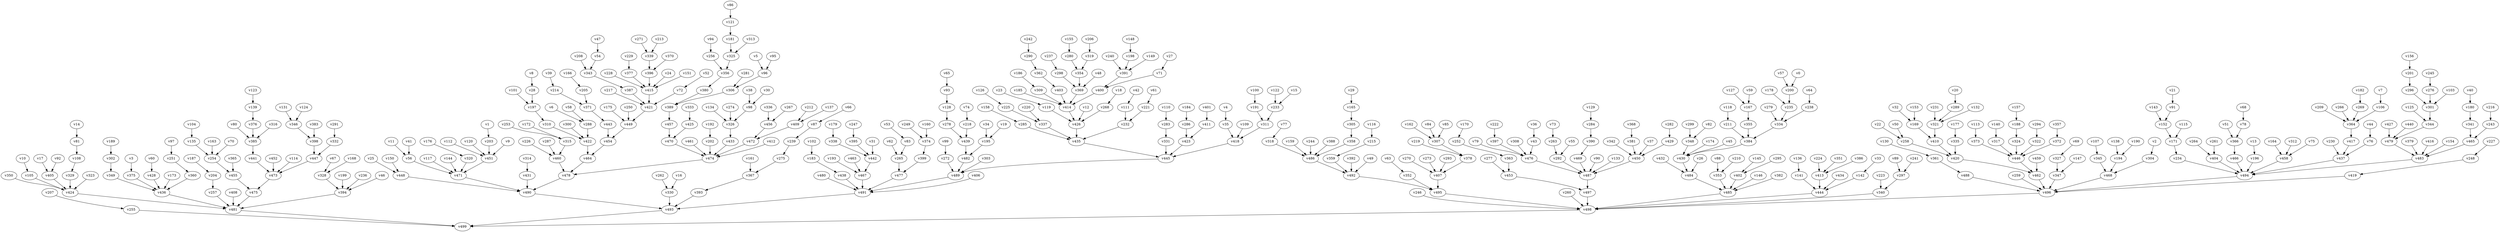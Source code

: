digraph G {
	"v0"->"v200"
	"v1"->"v203"
	"v2"->"v304"
	"v3"->"v375"
	"v4"->"v35"
	"v5"->"v96"
	"v6"->"v288"
	"v7"->"v106"
	"v8"->"v28"
	"v9"->"v451"
	"v10"->"v105"
	"v11"->"v56"
	"v12"->"v426"
	"v13"->"v196"
	"v14"->"v81"
	"v15"->"v233"
	"v16"->"v330"
	"v17"->"v405"
	"v18"->"v268"
	"v19"->"v195"
	"v20"->"v289"
	"v21"->"v91"
	"v22"->"v258"
	"v23"->"v119"
	"v24"->"v415"
	"v25"->"v448"
	"v26"->"v484"
	"v27"->"v71"
	"v28"->"v197"
	"v29"->"v165"
	"v30"->"v98"
	"v31"->"v442"
	"v32"->"v169"
	"v33"->"v142"
	"v34"->"v195"
	"v35"->"v418"
	"v36"->"v43"
	"v37"->"v450"
	"v38"->"v98"
	"v39"->"v214"
	"v40"->"v180"
	"v41"->"v56"
	"v42"->"v111"
	"v43"->"v476"
	"v44"->"v76"
	"v45"->"v430"
	"v46"->"v394"
	"v47"->"v54"
	"v48"->"v369"
	"v49"->"v492"
	"v50"->"v258"
	"v51"->"v366"
	"v52"->"v72"
	"v53"->"v83"
	"v54"->"v343"
	"v55"->"v292"
	"v56"->"v471"
	"v57"->"v200"
	"v58"->"v288"
	"v59"->"v167"
	"v60"->"v428"
	"v61"->"v221"
	"v62"->"v265"
	"v63"->"v352"
	"v64"->"v238"
	"v65"->"v93"
	"v66"->"v87"
	"v67"->"v328"
	"v68"->"v78"
	"v69"->"v327"
	"v70"->"v254"
	"v71"->"v400"
	"v72"->"v421"
	"v73"->"v263"
	"v74"->"v218"
	"v75"->"v458"
	"v76"->"v437"
	"v77"->"v318"
	"v78"->"v366"
	"v79"->"v476"
	"v80"->"v385"
	"v81"->"v108"
	"v82"->"v348"
	"v83"->"v265"
	"v84"->"v307"
	"v85"->"v307"
	"v86"->"v121"
	"v87"->"v239"
	"v88"->"v353"
	"v89"->"v297"
	"v90"->"v487"
	"v91"->"v152"
	"v92"->"v405"
	"v93"->"v128"
	"v94"->"v256"
	"v95"->"v96"
	"v96"->"v306"
	"v97"->"v251"
	"v98"->"v326"
	"v99"->"v272"
	"v100"->"v191"
	"v101"->"v197"
	"v102"->"v183"
	"v103"->"v301"
	"v104"->"v135"
	"v105"->"v424"
	"v106"->"v364"
	"v107"->"v345"
	"v108"->"v329"
	"v109"->"v418"
	"v110"->"v283"
	"v111"->"v232"
	"v112"->"v451"
	"v113"->"v373"
	"v114"->"v473"
	"v115"->"v171"
	"v116"->"v215"
	"v117"->"v471"
	"v118"->"v211"
	"v119"->"v426"
	"v120"->"v451"
	"v121"->"v181"
	"v122"->"v233"
	"v123"->"v139"
	"v124"->"v346"
	"v125"->"v344"
	"v126"->"v225"
	"v127"->"v167"
	"v128"->"v278"
	"v129"->"v284"
	"v130"->"v361"
	"v131"->"v346"
	"v132"->"v321"
	"v133"->"v487"
	"v134"->"v326"
	"v135"->"v254"
	"v136"->"v141"
	"v137"->"v409"
	"v138"->"v194"
	"v139"->"v376"
	"v140"->"v317"
	"v141"->"v444"
	"v142"->"v444"
	"v143"->"v152"
	"v144"->"v471"
	"v145"->"v402"
	"v146"->"v485"
	"v147"->"v347"
	"v148"->"v198"
	"v149"->"v391"
	"v150"->"v448"
	"v151"->"v415"
	"v152"->"v171"
	"v153"->"v169"
	"v154"->"v483"
	"v155"->"v280"
	"v156"->"v201"
	"v157"->"v188"
	"v158"->"v285"
	"v159"->"v486"
	"v160"->"v374"
	"v161"->"v367"
	"v162"->"v307"
	"v163"->"v254"
	"v164"->"v458"
	"v165"->"v305"
	"v166"->"v205"
	"v167"->"v355"
	"v168"->"v328"
	"v169"->"v410"
	"v170"->"v252"
	"v171"->"v234"
	"v172"->"v315"
	"v173"->"v436"
	"v174"->"v430"
	"v175"->"v449"
	"v176"->"v320"
	"v177"->"v335"
	"v178"->"v235"
	"v179"->"v338"
	"v180"->"v341"
	"v181"->"v325"
	"v182"->"v269"
	"v183"->"v438"
	"v184"->"v286"
	"v185"->"v414"
	"v186"->"v309"
	"v187"->"v204"
	"v188"->"v324"
	"v189"->"v302"
	"v190"->"v194"
	"v191"->"v311"
	"v192"->"v202"
	"v193"->"v467"
	"v194"->"v468"
	"v195"->"v482"
	"v196"->"v494"
	"v197"->"v310"
	"v198"->"v391"
	"v199"->"v394"
	"v200"->"v235"
	"v201"->"v296"
	"v202"->"v474"
	"v203"->"v451"
	"v204"->"v257"
	"v205"->"v371"
	"v206"->"v319"
	"v207"->"v255"
	"v208"->"v343"
	"v209"->"v364"
	"v210"->"v353"
	"v211"->"v384"
	"v212"->"v409"
	"v213"->"v339"
	"v214"->"v371"
	"v215"->"v359"
	"v216"->"v243"
	"v217"->"v421"
	"v218"->"v439"
	"v219"->"v378"
	"v220"->"v337"
	"v221"->"v232"
	"v222"->"v397"
	"v223"->"v340"
	"v224"->"v413"
	"v225"->"v337"
	"v226"->"v460"
	"v227"->"v248"
	"v228"->"v415"
	"v229"->"v377"
	"v230"->"v437"
	"v231"->"v321"
	"v232"->"v435"
	"v233"->"v311"
	"v234"->"v494"
	"v235"->"v334"
	"v236"->"v394"
	"v237"->"v298"
	"v238"->"v334"
	"v239"->"v275"
	"v240"->"v391"
	"v241"->"v297"
	"v242"->"v290"
	"v243"->"v465"
	"v244"->"v486"
	"v245"->"v276"
	"v246"->"v498"
	"v247"->"v395"
	"v248"->"v419"
	"v249"->"v374"
	"v250"->"v449"
	"v251"->"v360"
	"v252"->"v363"
	"v253"->"v315"
	"v254"->"v455"
	"v255"->"v499"
	"v256"->"v356"
	"v257"->"v481"
	"v258"->"v420"
	"v259"->"v496"
	"v260"->"v498"
	"v261"->"v404"
	"v262"->"v330"
	"v263"->"v292"
	"v264"->"v404"
	"v265"->"v477"
	"v266"->"v364"
	"v267"->"v456"
	"v268"->"v426"
	"v269"->"v364"
	"v270"->"v407"
	"v271"->"v339"
	"v272"->"v489"
	"v273"->"v407"
	"v274"->"v326"
	"v275"->"v367"
	"v276"->"v301"
	"v277"->"v453"
	"v278"->"v439"
	"v279"->"v334"
	"v280"->"v354"
	"v281"->"v306"
	"v282"->"v429"
	"v283"->"v331"
	"v284"->"v390"
	"v285"->"v435"
	"v286"->"v423"
	"v287"->"v460"
	"v288"->"v422"
	"v289"->"v321"
	"v290"->"v362"
	"v291"->"v332"
	"v292"->"v487"
	"v293"->"v407"
	"v294"->"v322"
	"v295"->"v402"
	"v296"->"v301"
	"v297"->"v340"
	"v298"->"v369"
	"v299"->"v348"
	"v300"->"v422"
	"v301"->"v344"
	"v302"->"v349"
	"v303"->"v489"
	"v304"->"v468"
	"v305"->"v358"
	"v306"->"v389"
	"v307"->"v378"
	"v308"->"v476"
	"v309"->"v414"
	"v310"->"v422"
	"v311"->"v418"
	"v312"->"v458"
	"v313"->"v325"
	"v314"->"v431"
	"v315"->"v460"
	"v316"->"v385"
	"v317"->"v446"
	"v318"->"v486"
	"v319"->"v354"
	"v320"->"v471"
	"v321"->"v410"
	"v322"->"v446"
	"v323"->"v424"
	"v324"->"v446"
	"v325"->"v356"
	"v326"->"v433"
	"v327"->"v347"
	"v328"->"v394"
	"v329"->"v424"
	"v330"->"v493"
	"v331"->"v445"
	"v332"->"v447"
	"v333"->"v425"
	"v334"->"v384"
	"v335"->"v420"
	"v336"->"v456"
	"v337"->"v435"
	"v338"->"v442"
	"v339"->"v396"
	"v340"->"v498"
	"v341"->"v465"
	"v342"->"v450"
	"v343"->"v387"
	"v344"->"v479"
	"v345"->"v468"
	"v346"->"v398"
	"v347"->"v496"
	"v348"->"v430"
	"v349"->"v436"
	"v350"->"v424"
	"v351"->"v413"
	"v352"->"v495"
	"v353"->"v485"
	"v354"->"v369"
	"v355"->"v384"
	"v356"->"v380"
	"v357"->"v372"
	"v358"->"v486"
	"v359"->"v492"
	"v360"->"v436"
	"v361"->"v488"
	"v362"->"v403"
	"v363"->"v453"
	"v364"->"v417"
	"v365"->"v455"
	"v366"->"v466"
	"v367"->"v393"
	"v368"->"v381"
	"v369"->"v414"
	"v370"->"v396"
	"v371"->"v443"
	"v372"->"v446"
	"v373"->"v446"
	"v374"->"v399"
	"v375"->"v436"
	"v376"->"v385"
	"v377"->"v415"
	"v378"->"v407"
	"v379"->"v483"
	"v380"->"v389"
	"v381"->"v450"
	"v382"->"v485"
	"v383"->"v398"
	"v384"->"v430"
	"v385"->"v441"
	"v386"->"v413"
	"v387"->"v421"
	"v388"->"v486"
	"v389"->"v457"
	"v390"->"v469"
	"v391"->"v400"
	"v392"->"v492"
	"v393"->"v493"
	"v394"->"v481"
	"v395"->"v442"
	"v396"->"v415"
	"v397"->"v476"
	"v398"->"v447"
	"v399"->"v477"
	"v400"->"v414"
	"v401"->"v411"
	"v402"->"v485"
	"v403"->"v414"
	"v404"->"v494"
	"v405"->"v424"
	"v406"->"v491"
	"v407"->"v495"
	"v408"->"v481"
	"v409"->"v472"
	"v410"->"v420"
	"v411"->"v423"
	"v412"->"v474"
	"v413"->"v444"
	"v414"->"v426"
	"v415"->"v421"
	"v416"->"v483"
	"v417"->"v437"
	"v418"->"v445"
	"v419"->"v496"
	"v420"->"v462"
	"v421"->"v449"
	"v422"->"v464"
	"v423"->"v445"
	"v424"->"v481"
	"v425"->"v470"
	"v426"->"v435"
	"v427"->"v479"
	"v428"->"v436"
	"v429"->"v450"
	"v430"->"v484"
	"v431"->"v490"
	"v432"->"v484"
	"v433"->"v474"
	"v434"->"v444"
	"v435"->"v445"
	"v436"->"v481"
	"v437"->"v494"
	"v438"->"v491"
	"v439"->"v482"
	"v440"->"v479"
	"v441"->"v473"
	"v442"->"v467"
	"v443"->"v454"
	"v444"->"v498"
	"v445"->"v489"
	"v446"->"v462"
	"v447"->"v473"
	"v448"->"v490"
	"v449"->"v454"
	"v450"->"v487"
	"v451"->"v471"
	"v452"->"v473"
	"v453"->"v497"
	"v454"->"v464"
	"v455"->"v475"
	"v456"->"v472"
	"v457"->"v470"
	"v458"->"v494"
	"v459"->"v462"
	"v460"->"v478"
	"v461"->"v474"
	"v462"->"v496"
	"v463"->"v467"
	"v464"->"v478"
	"v465"->"v483"
	"v466"->"v494"
	"v467"->"v491"
	"v468"->"v496"
	"v469"->"v487"
	"v470"->"v474"
	"v471"->"v490"
	"v472"->"v474"
	"v473"->"v475"
	"v474"->"v478"
	"v475"->"v481"
	"v476"->"v487"
	"v477"->"v491"
	"v478"->"v490"
	"v479"->"v483"
	"v480"->"v491"
	"v481"->"v499"
	"v482"->"v489"
	"v483"->"v494"
	"v484"->"v485"
	"v485"->"v498"
	"v486"->"v492"
	"v487"->"v497"
	"v488"->"v496"
	"v489"->"v491"
	"v490"->"v493"
	"v491"->"v493"
	"v492"->"v495"
	"v493"->"v499"
	"v494"->"v496"
	"v495"->"v498"
	"v496"->"v498"
	"v497"->"v498"
	"v498"->"v499"
}
